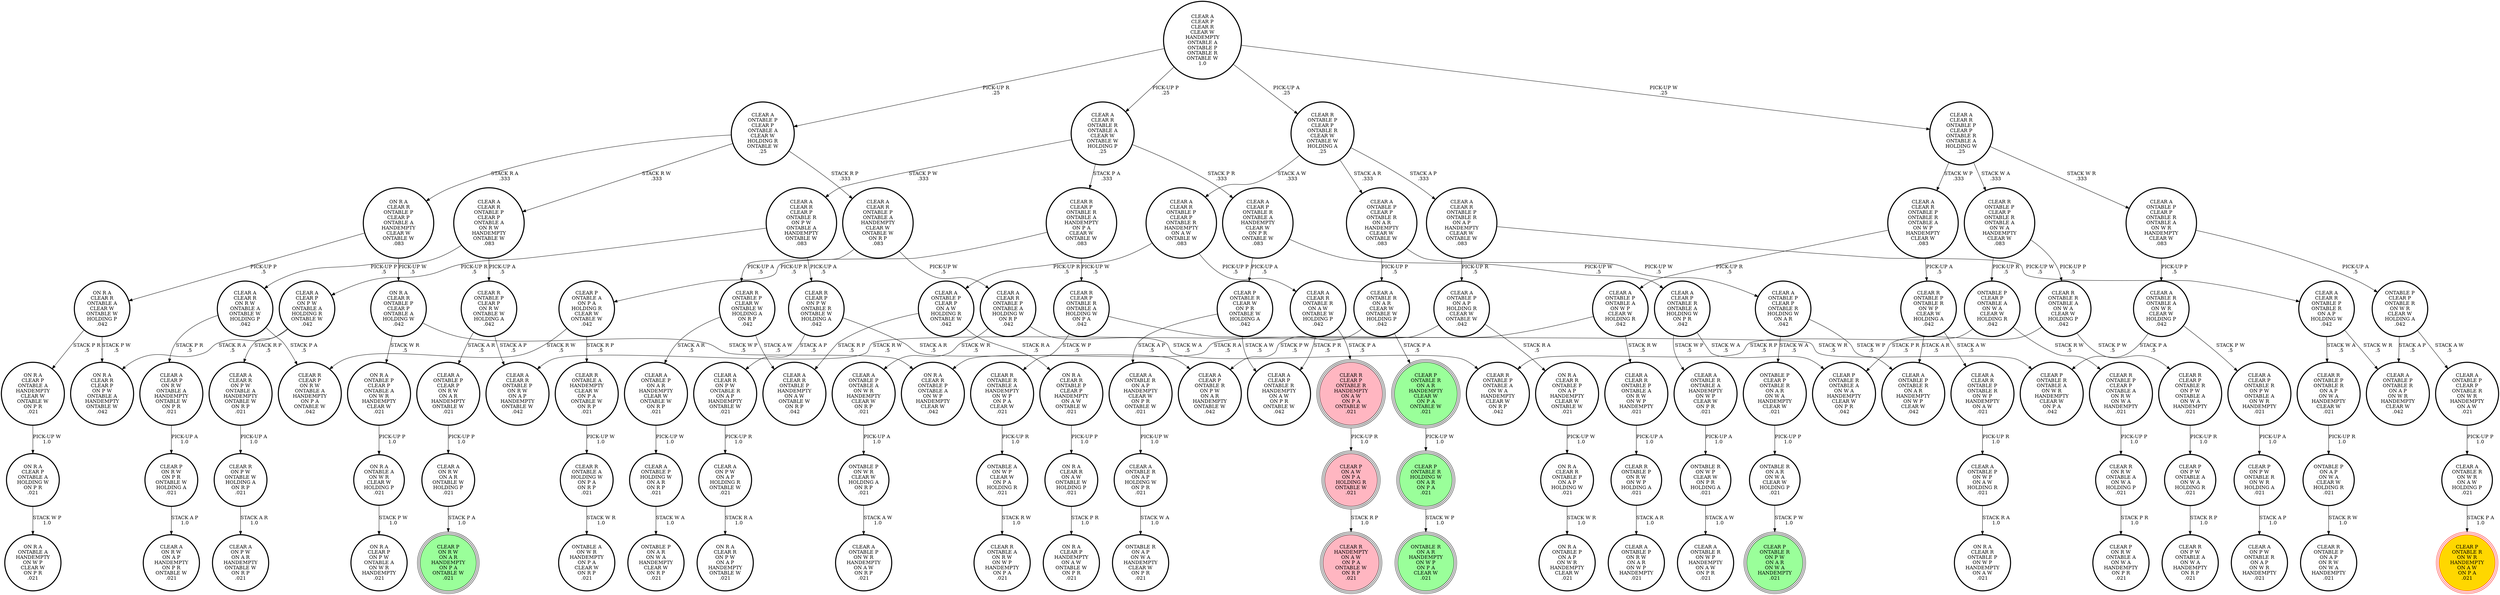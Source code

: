 digraph {
"ON R A\nCLEAR R\nONTABLE A\nCLEAR W\nONTABLE W\nHOLDING P\n.042\n" -> "ON R A\nCLEAR R\nCLEAR P\nON P W\nONTABLE A\nHANDEMPTY\nONTABLE W\n.042\n"[label="STACK P W\n.5\n"];
"ON R A\nCLEAR R\nONTABLE A\nCLEAR W\nONTABLE W\nHOLDING P\n.042\n" -> "ON R A\nCLEAR P\nONTABLE A\nHANDEMPTY\nCLEAR W\nONTABLE W\nON P R\n.021\n"[label="STACK P R\n.5\n"];
"ONTABLE A\nON W P\nCLEAR W\nON P A\nHOLDING R\n.021\n" -> "CLEAR R\nONTABLE A\nON R W\nON W P\nHANDEMPTY\nON P A\n.021\n"[label="STACK R W\n1.0\n"];
"CLEAR A\nCLEAR P\nONTABLE R\nONTABLE A\nHANDEMPTY\nCLEAR W\nON P R\nONTABLE W\n.083\n" -> "CLEAR A\nCLEAR P\nONTABLE R\nONTABLE A\nHOLDING W\nON P R\n.042\n"[label="PICK-UP W\n.5\n"];
"CLEAR A\nCLEAR P\nONTABLE R\nONTABLE A\nHANDEMPTY\nCLEAR W\nON P R\nONTABLE W\n.083\n" -> "CLEAR P\nONTABLE R\nCLEAR W\nON P R\nONTABLE W\nHOLDING A\n.042\n"[label="PICK-UP A\n.5\n"];
"CLEAR A\nONTABLE P\nONTABLE A\nON W P\nCLEAR W\nHOLDING R\n.042\n" -> "ON R A\nCLEAR R\nONTABLE P\nONTABLE A\nON W P\nHANDEMPTY\nCLEAR W\n.042\n"[label="STACK R A\n.5\n"];
"CLEAR A\nONTABLE P\nONTABLE A\nON W P\nCLEAR W\nHOLDING R\n.042\n" -> "CLEAR A\nCLEAR R\nONTABLE P\nONTABLE A\nON R W\nON W P\nHANDEMPTY\n.021\n"[label="STACK R W\n.5\n"];
"ON R A\nCLEAR P\nONTABLE A\nHANDEMPTY\nCLEAR W\nONTABLE W\nON P R\n.021\n" -> "ON R A\nCLEAR P\nONTABLE A\nHOLDING W\nON P R\n.021\n"[label="PICK-UP W\n1.0\n"];
"CLEAR R\nONTABLE P\nCLEAR W\nONTABLE W\nHOLDING A\nON R P\n.042\n" -> "CLEAR A\nCLEAR R\nONTABLE P\nHANDEMPTY\nON A W\nONTABLE W\nON R P\n.042\n"[label="STACK A W\n.5\n"];
"CLEAR R\nONTABLE P\nCLEAR W\nONTABLE W\nHOLDING A\nON R P\n.042\n" -> "CLEAR A\nONTABLE P\nON A R\nHANDEMPTY\nCLEAR W\nONTABLE W\nON R P\n.021\n"[label="STACK A R\n.5\n"];
"CLEAR A\nCLEAR R\nONTABLE P\nONTABLE A\nHOLDING W\nON R P\n.042\n" -> "CLEAR R\nONTABLE P\nONTABLE A\nON W A\nHANDEMPTY\nCLEAR W\nON R P\n.042\n"[label="STACK W A\n.5\n"];
"CLEAR A\nCLEAR R\nONTABLE P\nONTABLE A\nHOLDING W\nON R P\n.042\n" -> "CLEAR A\nONTABLE P\nONTABLE A\nON W R\nHANDEMPTY\nCLEAR W\nON R P\n.021\n"[label="STACK W R\n.5\n"];
"CLEAR R\nONTABLE R\nONTABLE A\nHANDEMPTY\nON W P\nON P A\nCLEAR W\n.021\n" -> "ONTABLE A\nON W P\nCLEAR W\nON P A\nHOLDING R\n.021\n"[label="PICK-UP R\n1.0\n"];
"CLEAR R\nCLEAR P\nONTABLE R\nONTABLE A\nHANDEMPTY\nON P A\nCLEAR W\nONTABLE W\n.083\n" -> "CLEAR R\nCLEAR P\nONTABLE R\nONTABLE A\nHOLDING W\nON P A\n.042\n"[label="PICK-UP W\n.5\n"];
"CLEAR R\nCLEAR P\nONTABLE R\nONTABLE A\nHANDEMPTY\nON P A\nCLEAR W\nONTABLE W\n.083\n" -> "CLEAR P\nONTABLE A\nON P A\nHOLDING R\nCLEAR W\nONTABLE W\n.042\n"[label="PICK-UP R\n.5\n"];
"CLEAR P\nONTABLE R\nCLEAR W\nON P R\nONTABLE W\nHOLDING A\n.042\n" -> "CLEAR A\nONTABLE R\nON A P\nHANDEMPTY\nCLEAR W\nON P R\nONTABLE W\n.021\n"[label="STACK A P\n.5\n"];
"CLEAR P\nONTABLE R\nCLEAR W\nON P R\nONTABLE W\nHOLDING A\n.042\n" -> "CLEAR A\nCLEAR P\nONTABLE R\nHANDEMPTY\nON A W\nON P R\nONTABLE W\n.042\n"[label="STACK A W\n.5\n"];
"ON R A\nONTABLE P\nCLEAR P\nONTABLE A\nON W R\nHANDEMPTY\nCLEAR W\n.021\n" -> "ON R A\nONTABLE A\nON W R\nCLEAR W\nHOLDING P\n.021\n"[label="PICK-UP P\n1.0\n"];
"ONTABLE R\nON A R\nON W A\nCLEAR W\nHOLDING P\n.021\n" -> "CLEAR P\nONTABLE R\nON P W\nON A R\nON W A\nHANDEMPTY\n.021\n"[label="STACK P W\n1.0\n"];
"CLEAR R\nONTABLE R\nONTABLE A\nON W A\nCLEAR W\nHOLDING P\n.042\n" -> "CLEAR R\nCLEAR P\nONTABLE R\nON P W\nONTABLE A\nON W A\nHANDEMPTY\n.021\n"[label="STACK P W\n.5\n"];
"CLEAR R\nONTABLE R\nONTABLE A\nON W A\nCLEAR W\nHOLDING P\n.042\n" -> "CLEAR P\nONTABLE R\nONTABLE A\nON W A\nHANDEMPTY\nCLEAR W\nON P R\n.042\n"[label="STACK P R\n.5\n"];
"CLEAR A\nONTABLE P\nON A R\nHANDEMPTY\nCLEAR W\nONTABLE W\nON R P\n.021\n" -> "CLEAR A\nONTABLE P\nHOLDING W\nON A R\nON R P\n.021\n"[label="PICK-UP W\n1.0\n"];
"CLEAR R\nONTABLE P\nCLEAR P\nONTABLE A\nON R W\nON W A\nHANDEMPTY\n.021\n" -> "CLEAR R\nON R W\nONTABLE A\nON W A\nHOLDING P\n.021\n"[label="PICK-UP P\n1.0\n"];
"CLEAR A\nONTABLE P\nCLEAR P\nONTABLE A\nCLEAR W\nHOLDING R\nONTABLE W\n.25\n" -> "CLEAR A\nCLEAR R\nONTABLE P\nONTABLE A\nHANDEMPTY\nCLEAR W\nONTABLE W\nON R P\n.083\n"[label="STACK R P\n.333\n"];
"CLEAR A\nONTABLE P\nCLEAR P\nONTABLE A\nCLEAR W\nHOLDING R\nONTABLE W\n.25\n" -> "ON R A\nCLEAR R\nONTABLE P\nCLEAR P\nONTABLE A\nHANDEMPTY\nCLEAR W\nONTABLE W\n.083\n"[label="STACK R A\n.333\n"];
"CLEAR A\nONTABLE P\nCLEAR P\nONTABLE A\nCLEAR W\nHOLDING R\nONTABLE W\n.25\n" -> "CLEAR A\nCLEAR R\nONTABLE P\nCLEAR P\nONTABLE A\nON R W\nHANDEMPTY\nONTABLE W\n.083\n"[label="STACK R W\n.333\n"];
"CLEAR P\nON A W\nON P A\nHOLDING R\nONTABLE W\n.021\n" -> "CLEAR R\nHANDEMPTY\nON A W\nON P A\nONTABLE W\nON R P\n.021\n"[label="STACK R P\n1.0\n"];
"CLEAR A\nCLEAR P\nONTABLE R\nON P W\nONTABLE A\nON W R\nHANDEMPTY\n.021\n" -> "CLEAR P\nON P W\nONTABLE R\nON W R\nHOLDING A\n.021\n"[label="PICK-UP A\n1.0\n"];
"CLEAR A\nONTABLE R\nONTABLE A\nHANDEMPTY\nON W P\nCLEAR W\nON P R\n.021\n" -> "ONTABLE R\nON W P\nCLEAR W\nON P R\nHOLDING A\n.021\n"[label="PICK-UP A\n1.0\n"];
"CLEAR R\nCLEAR P\nONTABLE R\nON P W\nONTABLE A\nON W A\nHANDEMPTY\n.021\n" -> "CLEAR P\nON P W\nONTABLE A\nON W A\nHOLDING R\n.021\n"[label="PICK-UP R\n1.0\n"];
"CLEAR A\nCLEAR R\nON R W\nONTABLE A\nONTABLE W\nHOLDING P\n.042\n" -> "CLEAR A\nCLEAR P\nON R W\nONTABLE A\nHANDEMPTY\nONTABLE W\nON P R\n.021\n"[label="STACK P R\n.5\n"];
"CLEAR A\nCLEAR R\nON R W\nONTABLE A\nONTABLE W\nHOLDING P\n.042\n" -> "CLEAR R\nCLEAR P\nON R W\nONTABLE A\nHANDEMPTY\nON P A\nONTABLE W\n.042\n"[label="STACK P A\n.5\n"];
"CLEAR A\nON P W\nON A P\nHOLDING R\nONTABLE W\n.021\n" -> "ON R A\nCLEAR R\nON P W\nON A P\nHANDEMPTY\nONTABLE W\n.021\n"[label="STACK R A\n1.0\n"];
"CLEAR R\nONTABLE A\nHOLDING W\nON P A\nON R P\n.021\n" -> "ONTABLE A\nON W R\nHANDEMPTY\nON P A\nCLEAR W\nON R P\n.021\n"[label="STACK W R\n1.0\n"];
"ONTABLE R\nON W P\nCLEAR W\nON P R\nHOLDING A\n.021\n" -> "CLEAR A\nONTABLE R\nON W P\nHANDEMPTY\nON A W\nON P R\n.021\n"[label="STACK A W\n1.0\n"];
"CLEAR A\nCLEAR P\nON R W\nONTABLE A\nHANDEMPTY\nONTABLE W\nON P R\n.021\n" -> "CLEAR P\nON R W\nON P R\nONTABLE W\nHOLDING A\n.021\n"[label="PICK-UP A\n1.0\n"];
"ONTABLE P\nCLEAR P\nONTABLE R\nON A R\nON W A\nHANDEMPTY\nCLEAR W\n.021\n" -> "ONTABLE R\nON A R\nON W A\nCLEAR W\nHOLDING P\n.021\n"[label="PICK-UP P\n1.0\n"];
"ON R A\nONTABLE A\nON W R\nCLEAR W\nHOLDING P\n.021\n" -> "ON R A\nCLEAR P\nON P W\nONTABLE A\nON W R\nHANDEMPTY\n.021\n"[label="STACK P W\n1.0\n"];
"CLEAR A\nCLEAR R\nONTABLE R\nON A W\nONTABLE W\nHOLDING P\n.042\n" -> "CLEAR R\nCLEAR P\nONTABLE R\nHANDEMPTY\nON A W\nON P A\nONTABLE W\n.021\n"[label="STACK P A\n.5\n"];
"CLEAR A\nCLEAR R\nONTABLE R\nON A W\nONTABLE W\nHOLDING P\n.042\n" -> "CLEAR A\nCLEAR P\nONTABLE R\nHANDEMPTY\nON A W\nON P R\nONTABLE W\n.042\n"[label="STACK P R\n.5\n"];
"CLEAR P\nONTABLE R\nON A R\nHANDEMPTY\nCLEAR W\nON P A\nONTABLE W\n.021\n" -> "CLEAR P\nONTABLE R\nHOLDING W\nON A R\nON P A\n.021\n"[label="PICK-UP W\n1.0\n"];
"CLEAR A\nCLEAR R\nONTABLE P\nONTABLE A\nON R W\nON W P\nHANDEMPTY\n.021\n" -> "CLEAR R\nONTABLE P\nON R W\nON W P\nHOLDING A\n.021\n"[label="PICK-UP A\n1.0\n"];
"CLEAR A\nCLEAR R\nONTABLE P\nCLEAR P\nONTABLE R\nONTABLE A\nHOLDING W\n.25\n" -> "CLEAR A\nCLEAR R\nONTABLE P\nONTABLE R\nONTABLE A\nON W P\nHANDEMPTY\nCLEAR W\n.083\n"[label="STACK W P\n.333\n"];
"CLEAR A\nCLEAR R\nONTABLE P\nCLEAR P\nONTABLE R\nONTABLE A\nHOLDING W\n.25\n" -> "CLEAR R\nONTABLE P\nCLEAR P\nONTABLE R\nONTABLE A\nON W A\nHANDEMPTY\nCLEAR W\n.083\n"[label="STACK W A\n.333\n"];
"CLEAR A\nCLEAR R\nONTABLE P\nCLEAR P\nONTABLE R\nONTABLE A\nHOLDING W\n.25\n" -> "CLEAR A\nONTABLE P\nCLEAR P\nONTABLE R\nONTABLE A\nON W R\nHANDEMPTY\nCLEAR W\n.083\n"[label="STACK W R\n.333\n"];
"CLEAR A\nONTABLE P\nON A P\nHOLDING R\nCLEAR W\nONTABLE W\n.042\n" -> "CLEAR A\nCLEAR R\nONTABLE P\nON R W\nON A P\nHANDEMPTY\nONTABLE W\n.042\n"[label="STACK R W\n.5\n"];
"CLEAR A\nONTABLE P\nON A P\nHOLDING R\nCLEAR W\nONTABLE W\n.042\n" -> "ON R A\nCLEAR R\nONTABLE P\nON A P\nHANDEMPTY\nCLEAR W\nONTABLE W\n.021\n"[label="STACK R A\n.5\n"];
"CLEAR R\nONTABLE P\nONTABLE R\nON W P\nCLEAR W\nHOLDING A\n.042\n" -> "CLEAR A\nONTABLE P\nONTABLE R\nON A R\nHANDEMPTY\nON W P\nCLEAR W\n.042\n"[label="STACK A R\n.5\n"];
"CLEAR R\nONTABLE P\nONTABLE R\nON W P\nCLEAR W\nHOLDING A\n.042\n" -> "CLEAR A\nCLEAR R\nONTABLE P\nONTABLE R\nON W P\nHANDEMPTY\nON A W\n.021\n"[label="STACK A W\n.5\n"];
"CLEAR A\nCLEAR R\nONTABLE P\nCLEAR P\nONTABLE R\nHANDEMPTY\nON A W\nONTABLE W\n.083\n" -> "CLEAR A\nONTABLE P\nCLEAR P\nON A W\nHOLDING R\nONTABLE W\n.042\n"[label="PICK-UP R\n.5\n"];
"CLEAR A\nCLEAR R\nONTABLE P\nCLEAR P\nONTABLE R\nHANDEMPTY\nON A W\nONTABLE W\n.083\n" -> "CLEAR A\nCLEAR R\nONTABLE R\nON A W\nONTABLE W\nHOLDING P\n.042\n"[label="PICK-UP P\n.5\n"];
"CLEAR A\nONTABLE R\nONTABLE A\nON W R\nCLEAR W\nHOLDING P\n.042\n" -> "CLEAR A\nCLEAR P\nONTABLE R\nON P W\nONTABLE A\nON W R\nHANDEMPTY\n.021\n"[label="STACK P W\n.5\n"];
"CLEAR A\nONTABLE R\nONTABLE A\nON W R\nCLEAR W\nHOLDING P\n.042\n" -> "CLEAR P\nONTABLE R\nONTABLE A\nON W R\nHANDEMPTY\nCLEAR W\nON P A\n.042\n"[label="STACK P A\n.5\n"];
"CLEAR A\nON R W\nON A R\nONTABLE W\nHOLDING P\n.021\n" -> "CLEAR P\nON R W\nON A R\nHANDEMPTY\nON P A\nONTABLE W\n.021\n"[label="STACK P A\n1.0\n"];
"CLEAR R\nCLEAR P\nON P W\nONTABLE R\nONTABLE W\nHOLDING A\n.042\n" -> "CLEAR A\nCLEAR P\nONTABLE R\nON P W\nON A R\nHANDEMPTY\nONTABLE W\n.042\n"[label="STACK A R\n.5\n"];
"CLEAR R\nCLEAR P\nON P W\nONTABLE R\nONTABLE W\nHOLDING A\n.042\n" -> "CLEAR A\nCLEAR R\nON P W\nONTABLE R\nON A P\nHANDEMPTY\nONTABLE W\n.021\n"[label="STACK A P\n.5\n"];
"CLEAR A\nONTABLE R\nON A P\nHANDEMPTY\nCLEAR W\nON P R\nONTABLE W\n.021\n" -> "CLEAR A\nONTABLE R\nON A P\nHOLDING W\nON P R\n.021\n"[label="PICK-UP W\n1.0\n"];
"CLEAR A\nONTABLE P\nCLEAR P\nONTABLE R\nON A R\nHANDEMPTY\nCLEAR W\nONTABLE W\n.083\n" -> "CLEAR A\nONTABLE R\nON A R\nCLEAR W\nONTABLE W\nHOLDING P\n.042\n"[label="PICK-UP P\n.5\n"];
"CLEAR A\nONTABLE P\nCLEAR P\nONTABLE R\nON A R\nHANDEMPTY\nCLEAR W\nONTABLE W\n.083\n" -> "CLEAR A\nONTABLE P\nCLEAR P\nONTABLE R\nHOLDING W\nON A R\n.042\n"[label="PICK-UP W\n.5\n"];
"ON R A\nCLEAR R\nONTABLE P\nON A P\nHANDEMPTY\nCLEAR W\nONTABLE W\n.021\n" -> "ON R A\nCLEAR R\nONTABLE P\nON A P\nHOLDING W\n.021\n"[label="PICK-UP W\n1.0\n"];
"CLEAR P\nON R W\nON P R\nONTABLE W\nHOLDING A\n.021\n" -> "CLEAR A\nON R W\nON A P\nHANDEMPTY\nON P R\nONTABLE W\n.021\n"[label="STACK A P\n1.0\n"];
"CLEAR A\nONTABLE P\nCLEAR P\nON R W\nON A R\nHANDEMPTY\nONTABLE W\n.021\n" -> "CLEAR A\nON R W\nON A R\nONTABLE W\nHOLDING P\n.021\n"[label="PICK-UP P\n1.0\n"];
"ON R A\nCLEAR P\nONTABLE A\nHOLDING W\nON P R\n.021\n" -> "ON R A\nONTABLE A\nHANDEMPTY\nON W P\nCLEAR W\nON P R\n.021\n"[label="STACK W P\n1.0\n"];
"CLEAR A\nONTABLE R\nON W R\nON A W\nHOLDING P\n.021\n" -> "CLEAR P\nONTABLE R\nON W R\nHANDEMPTY\nON A W\nON P A\n.021\n"[label="STACK P A\n1.0\n"];
"CLEAR P\nON P W\nONTABLE R\nON W R\nHOLDING A\n.021\n" -> "CLEAR A\nON P W\nONTABLE R\nON A P\nON W R\nHANDEMPTY\n.021\n"[label="STACK A P\n1.0\n"];
"CLEAR A\nONTABLE P\nHOLDING W\nON A R\nON R P\n.021\n" -> "ONTABLE P\nON A R\nON W A\nHANDEMPTY\nCLEAR W\nON R P\n.021\n"[label="STACK W A\n1.0\n"];
"CLEAR R\nONTABLE P\nCLEAR P\nONTABLE R\nCLEAR W\nONTABLE W\nHOLDING A\n.25\n" -> "CLEAR A\nCLEAR R\nONTABLE P\nCLEAR P\nONTABLE R\nHANDEMPTY\nON A W\nONTABLE W\n.083\n"[label="STACK A W\n.333\n"];
"CLEAR R\nONTABLE P\nCLEAR P\nONTABLE R\nCLEAR W\nONTABLE W\nHOLDING A\n.25\n" -> "CLEAR A\nCLEAR R\nONTABLE P\nONTABLE R\nON A P\nHANDEMPTY\nCLEAR W\nONTABLE W\n.083\n"[label="STACK A P\n.333\n"];
"CLEAR R\nONTABLE P\nCLEAR P\nONTABLE R\nCLEAR W\nONTABLE W\nHOLDING A\n.25\n" -> "CLEAR A\nONTABLE P\nCLEAR P\nONTABLE R\nON A R\nHANDEMPTY\nCLEAR W\nONTABLE W\n.083\n"[label="STACK A R\n.333\n"];
"CLEAR R\nCLEAR P\nONTABLE R\nONTABLE A\nHOLDING W\nON P A\n.042\n" -> "CLEAR P\nONTABLE R\nONTABLE A\nON W R\nHANDEMPTY\nCLEAR W\nON P A\n.042\n"[label="STACK W R\n.5\n"];
"CLEAR R\nCLEAR P\nONTABLE R\nONTABLE A\nHOLDING W\nON P A\n.042\n" -> "CLEAR R\nONTABLE R\nONTABLE A\nHANDEMPTY\nON W P\nON P A\nCLEAR W\n.021\n"[label="STACK W P\n.5\n"];
"CLEAR P\nONTABLE A\nON P A\nHOLDING R\nCLEAR W\nONTABLE W\n.042\n" -> "CLEAR R\nONTABLE A\nHANDEMPTY\nCLEAR W\nON P A\nONTABLE W\nON R P\n.021\n"[label="STACK R P\n.5\n"];
"CLEAR P\nONTABLE A\nON P A\nHOLDING R\nCLEAR W\nONTABLE W\n.042\n" -> "CLEAR R\nCLEAR P\nON R W\nONTABLE A\nHANDEMPTY\nON P A\nONTABLE W\n.042\n"[label="STACK R W\n.5\n"];
"CLEAR A\nCLEAR R\nONTABLE P\nONTABLE R\nON W P\nHANDEMPTY\nON A W\n.021\n" -> "CLEAR A\nONTABLE P\nON W P\nON A W\nHOLDING R\n.021\n"[label="PICK-UP R\n1.0\n"];
"CLEAR A\nONTABLE R\nON A R\nCLEAR W\nONTABLE W\nHOLDING P\n.042\n" -> "CLEAR A\nCLEAR P\nONTABLE R\nON P W\nON A R\nHANDEMPTY\nONTABLE W\n.042\n"[label="STACK P W\n.5\n"];
"CLEAR A\nONTABLE R\nON A R\nCLEAR W\nONTABLE W\nHOLDING P\n.042\n" -> "CLEAR P\nONTABLE R\nON A R\nHANDEMPTY\nCLEAR W\nON P A\nONTABLE W\n.021\n"[label="STACK P A\n.5\n"];
"ON R A\nCLEAR R\nONTABLE P\nON A P\nHOLDING W\n.021\n" -> "ON R A\nONTABLE P\nON A P\nON W R\nHANDEMPTY\nCLEAR W\n.021\n"[label="STACK W R\n1.0\n"];
"CLEAR A\nONTABLE P\nCLEAR P\nONTABLE R\nHOLDING W\nON A R\n.042\n" -> "CLEAR A\nONTABLE P\nONTABLE R\nON A R\nHANDEMPTY\nON W P\nCLEAR W\n.042\n"[label="STACK W P\n.5\n"];
"CLEAR A\nONTABLE P\nCLEAR P\nONTABLE R\nHOLDING W\nON A R\n.042\n" -> "ONTABLE P\nCLEAR P\nONTABLE R\nON A R\nON W A\nHANDEMPTY\nCLEAR W\n.021\n"[label="STACK W A\n.5\n"];
"CLEAR A\nCLEAR P\nONTABLE R\nONTABLE A\nHOLDING W\nON P R\n.042\n" -> "CLEAR P\nONTABLE R\nONTABLE A\nON W A\nHANDEMPTY\nCLEAR W\nON P R\n.042\n"[label="STACK W A\n.5\n"];
"CLEAR A\nCLEAR P\nONTABLE R\nONTABLE A\nHOLDING W\nON P R\n.042\n" -> "CLEAR A\nONTABLE R\nONTABLE A\nHANDEMPTY\nON W P\nCLEAR W\nON P R\n.021\n"[label="STACK W P\n.5\n"];
"CLEAR R\nONTABLE P\nON R W\nON W P\nHOLDING A\n.021\n" -> "CLEAR A\nONTABLE P\nON R W\nON A R\nON W P\nHANDEMPTY\n.021\n"[label="STACK A R\n1.0\n"];
"CLEAR P\nONTABLE R\nHOLDING W\nON A R\nON P A\n.021\n" -> "ONTABLE R\nON A R\nHANDEMPTY\nON W P\nON P A\nCLEAR W\n.021\n"[label="STACK W P\n1.0\n"];
"CLEAR R\nONTABLE A\nHANDEMPTY\nCLEAR W\nON P A\nONTABLE W\nON R P\n.021\n" -> "CLEAR R\nONTABLE A\nHOLDING W\nON P A\nON R P\n.021\n"[label="PICK-UP W\n1.0\n"];
"CLEAR A\nONTABLE R\nON A P\nHOLDING W\nON P R\n.021\n" -> "ONTABLE R\nON A P\nON W A\nHANDEMPTY\nCLEAR W\nON P R\n.021\n"[label="STACK W A\n1.0\n"];
"CLEAR R\nONTABLE P\nCLEAR P\nON R W\nONTABLE W\nHOLDING A\n.042\n" -> "CLEAR A\nCLEAR R\nONTABLE P\nON R W\nON A P\nHANDEMPTY\nONTABLE W\n.042\n"[label="STACK A P\n.5\n"];
"CLEAR R\nONTABLE P\nCLEAR P\nON R W\nONTABLE W\nHOLDING A\n.042\n" -> "CLEAR A\nONTABLE P\nCLEAR P\nON R W\nON A R\nHANDEMPTY\nONTABLE W\n.021\n"[label="STACK A R\n.5\n"];
"CLEAR P\nON P W\nONTABLE A\nON W A\nHOLDING R\n.021\n" -> "CLEAR R\nON P W\nONTABLE A\nON W A\nHANDEMPTY\nON R P\n.021\n"[label="STACK R P\n1.0\n"];
"CLEAR A\nCLEAR R\nONTABLE P\nONTABLE A\nHANDEMPTY\nCLEAR W\nONTABLE W\nON R P\n.083\n" -> "CLEAR R\nONTABLE P\nCLEAR W\nONTABLE W\nHOLDING A\nON R P\n.042\n"[label="PICK-UP A\n.5\n"];
"CLEAR A\nCLEAR R\nONTABLE P\nONTABLE A\nHANDEMPTY\nCLEAR W\nONTABLE W\nON R P\n.083\n" -> "CLEAR A\nCLEAR R\nONTABLE P\nONTABLE A\nHOLDING W\nON R P\n.042\n"[label="PICK-UP W\n.5\n"];
"CLEAR A\nCLEAR R\nON P W\nONTABLE A\nHANDEMPTY\nONTABLE W\nON R P\n.021\n" -> "CLEAR R\nON P W\nONTABLE W\nHOLDING A\nON R P\n.021\n"[label="PICK-UP A\n1.0\n"];
"CLEAR A\nCLEAR R\nONTABLE P\nONTABLE R\nONTABLE A\nON W P\nHANDEMPTY\nCLEAR W\n.083\n" -> "CLEAR R\nONTABLE P\nONTABLE R\nON W P\nCLEAR W\nHOLDING A\n.042\n"[label="PICK-UP A\n.5\n"];
"CLEAR A\nCLEAR R\nONTABLE P\nONTABLE R\nONTABLE A\nON W P\nHANDEMPTY\nCLEAR W\n.083\n" -> "CLEAR A\nONTABLE P\nONTABLE A\nON W P\nCLEAR W\nHOLDING R\n.042\n"[label="PICK-UP R\n.5\n"];
"CLEAR A\nONTABLE P\nCLEAR P\nONTABLE R\nONTABLE A\nON W R\nHANDEMPTY\nCLEAR W\n.083\n" -> "ONTABLE P\nCLEAR P\nONTABLE R\nON W R\nCLEAR W\nHOLDING A\n.042\n"[label="PICK-UP A\n.5\n"];
"CLEAR A\nONTABLE P\nCLEAR P\nONTABLE R\nONTABLE A\nON W R\nHANDEMPTY\nCLEAR W\n.083\n" -> "CLEAR A\nONTABLE R\nONTABLE A\nON W R\nCLEAR W\nHOLDING P\n.042\n"[label="PICK-UP P\n.5\n"];
"CLEAR R\nCLEAR P\nONTABLE R\nHANDEMPTY\nON A W\nON P A\nONTABLE W\n.021\n" -> "CLEAR P\nON A W\nON P A\nHOLDING R\nONTABLE W\n.021\n"[label="PICK-UP R\n1.0\n"];
"ON R A\nCLEAR R\nONTABLE P\nCLEAR P\nONTABLE A\nHOLDING W\n.042\n" -> "ON R A\nCLEAR R\nONTABLE P\nONTABLE A\nON W P\nHANDEMPTY\nCLEAR W\n.042\n"[label="STACK W P\n.5\n"];
"ON R A\nCLEAR R\nONTABLE P\nCLEAR P\nONTABLE A\nHOLDING W\n.042\n" -> "ON R A\nONTABLE P\nCLEAR P\nONTABLE A\nON W R\nHANDEMPTY\nCLEAR W\n.021\n"[label="STACK W R\n.5\n"];
"CLEAR A\nCLEAR R\nON P W\nONTABLE R\nON A P\nHANDEMPTY\nONTABLE W\n.021\n" -> "CLEAR A\nON P W\nON A P\nHOLDING R\nONTABLE W\n.021\n"[label="PICK-UP R\n1.0\n"];
"CLEAR R\nON P W\nONTABLE W\nHOLDING A\nON R P\n.021\n" -> "CLEAR A\nON P W\nON A R\nHANDEMPTY\nONTABLE W\nON R P\n.021\n"[label="STACK A R\n1.0\n"];
"CLEAR A\nONTABLE P\nONTABLE A\nON W R\nHANDEMPTY\nCLEAR W\nON R P\n.021\n" -> "ONTABLE P\nON W R\nCLEAR W\nHOLDING A\nON R P\n.021\n"[label="PICK-UP A\n1.0\n"];
"CLEAR A\nCLEAR R\nCLEAR P\nONTABLE R\nON P W\nONTABLE A\nHANDEMPTY\nONTABLE W\n.083\n" -> "CLEAR R\nCLEAR P\nON P W\nONTABLE R\nONTABLE W\nHOLDING A\n.042\n"[label="PICK-UP A\n.5\n"];
"CLEAR A\nCLEAR R\nCLEAR P\nONTABLE R\nON P W\nONTABLE A\nHANDEMPTY\nONTABLE W\n.083\n" -> "CLEAR A\nCLEAR P\nON P W\nONTABLE A\nHOLDING R\nONTABLE W\n.042\n"[label="PICK-UP R\n.5\n"];
"CLEAR A\nCLEAR R\nONTABLE P\nCLEAR P\nONTABLE A\nON R W\nHANDEMPTY\nONTABLE W\n.083\n" -> "CLEAR A\nCLEAR R\nON R W\nONTABLE A\nONTABLE W\nHOLDING P\n.042\n"[label="PICK-UP P\n.5\n"];
"CLEAR A\nCLEAR R\nONTABLE P\nCLEAR P\nONTABLE A\nON R W\nHANDEMPTY\nONTABLE W\n.083\n" -> "CLEAR R\nONTABLE P\nCLEAR P\nON R W\nONTABLE W\nHOLDING A\n.042\n"[label="PICK-UP A\n.5\n"];
"CLEAR A\nCLEAR P\nON P W\nONTABLE A\nHOLDING R\nONTABLE W\n.042\n" -> "CLEAR A\nCLEAR R\nON P W\nONTABLE A\nHANDEMPTY\nONTABLE W\nON R P\n.021\n"[label="STACK R P\n.5\n"];
"CLEAR A\nCLEAR P\nON P W\nONTABLE A\nHOLDING R\nONTABLE W\n.042\n" -> "ON R A\nCLEAR R\nCLEAR P\nON P W\nONTABLE A\nHANDEMPTY\nONTABLE W\n.042\n"[label="STACK R A\n.5\n"];
"ON R A\nCLEAR R\nONTABLE P\nCLEAR P\nONTABLE A\nHANDEMPTY\nCLEAR W\nONTABLE W\n.083\n" -> "ON R A\nCLEAR R\nONTABLE A\nCLEAR W\nONTABLE W\nHOLDING P\n.042\n"[label="PICK-UP P\n.5\n"];
"ON R A\nCLEAR R\nONTABLE P\nCLEAR P\nONTABLE A\nHANDEMPTY\nCLEAR W\nONTABLE W\n.083\n" -> "ON R A\nCLEAR R\nONTABLE P\nCLEAR P\nONTABLE A\nHOLDING W\n.042\n"[label="PICK-UP W\n.5\n"];
"CLEAR A\nCLEAR R\nONTABLE P\nONTABLE R\nON A P\nHOLDING W\n.042\n" -> "CLEAR R\nONTABLE P\nONTABLE R\nON A P\nON W A\nHANDEMPTY\nCLEAR W\n.021\n"[label="STACK W A\n.5\n"];
"CLEAR A\nCLEAR R\nONTABLE P\nONTABLE R\nON A P\nHOLDING W\n.042\n" -> "CLEAR A\nONTABLE P\nONTABLE R\nON A P\nON W R\nHANDEMPTY\nCLEAR W\n.042\n"[label="STACK W R\n.5\n"];
"CLEAR A\nCLEAR R\nONTABLE R\nONTABLE A\nCLEAR W\nONTABLE W\nHOLDING P\n.25\n" -> "CLEAR A\nCLEAR P\nONTABLE R\nONTABLE A\nHANDEMPTY\nCLEAR W\nON P R\nONTABLE W\n.083\n"[label="STACK P R\n.333\n"];
"CLEAR A\nCLEAR R\nONTABLE R\nONTABLE A\nCLEAR W\nONTABLE W\nHOLDING P\n.25\n" -> "CLEAR R\nCLEAR P\nONTABLE R\nONTABLE A\nHANDEMPTY\nON P A\nCLEAR W\nONTABLE W\n.083\n"[label="STACK P A\n.333\n"];
"CLEAR A\nCLEAR R\nONTABLE R\nONTABLE A\nCLEAR W\nONTABLE W\nHOLDING P\n.25\n" -> "CLEAR A\nCLEAR R\nCLEAR P\nONTABLE R\nON P W\nONTABLE A\nHANDEMPTY\nONTABLE W\n.083\n"[label="STACK P W\n.333\n"];
"CLEAR A\nONTABLE P\nCLEAR P\nON A W\nHOLDING R\nONTABLE W\n.042\n" -> "ON R A\nCLEAR R\nONTABLE P\nCLEAR P\nHANDEMPTY\nON A W\nONTABLE W\n.021\n"[label="STACK R A\n.5\n"];
"CLEAR A\nONTABLE P\nCLEAR P\nON A W\nHOLDING R\nONTABLE W\n.042\n" -> "CLEAR A\nCLEAR R\nONTABLE P\nHANDEMPTY\nON A W\nONTABLE W\nON R P\n.042\n"[label="STACK R P\n.5\n"];
"ONTABLE P\nCLEAR P\nONTABLE R\nON W R\nCLEAR W\nHOLDING A\n.042\n" -> "CLEAR A\nONTABLE P\nONTABLE R\nON A P\nON W R\nHANDEMPTY\nCLEAR W\n.042\n"[label="STACK A P\n.5\n"];
"ONTABLE P\nCLEAR P\nONTABLE R\nON W R\nCLEAR W\nHOLDING A\n.042\n" -> "CLEAR A\nONTABLE P\nCLEAR P\nONTABLE R\nON W R\nHANDEMPTY\nON A W\n.021\n"[label="STACK A W\n.5\n"];
"CLEAR A\nONTABLE P\nON W P\nON A W\nHOLDING R\n.021\n" -> "ON R A\nCLEAR R\nONTABLE P\nON W P\nHANDEMPTY\nON A W\n.021\n"[label="STACK R A\n1.0\n"];
"CLEAR R\nONTABLE P\nCLEAR P\nONTABLE R\nONTABLE A\nON W A\nHANDEMPTY\nCLEAR W\n.083\n" -> "CLEAR R\nONTABLE R\nONTABLE A\nON W A\nCLEAR W\nHOLDING P\n.042\n"[label="PICK-UP P\n.5\n"];
"CLEAR R\nONTABLE P\nCLEAR P\nONTABLE R\nONTABLE A\nON W A\nHANDEMPTY\nCLEAR W\n.083\n" -> "ONTABLE P\nCLEAR P\nONTABLE A\nON W A\nCLEAR W\nHOLDING R\n.042\n"[label="PICK-UP R\n.5\n"];
"CLEAR R\nON R W\nONTABLE A\nON W A\nHOLDING P\n.021\n" -> "CLEAR P\nON R W\nONTABLE A\nON W A\nHANDEMPTY\nON P R\n.021\n"[label="STACK P R\n1.0\n"];
"ONTABLE P\nCLEAR P\nONTABLE A\nON W A\nCLEAR W\nHOLDING R\n.042\n" -> "CLEAR R\nONTABLE P\nONTABLE A\nON W A\nHANDEMPTY\nCLEAR W\nON R P\n.042\n"[label="STACK R P\n.5\n"];
"ONTABLE P\nCLEAR P\nONTABLE A\nON W A\nCLEAR W\nHOLDING R\n.042\n" -> "CLEAR R\nONTABLE P\nCLEAR P\nONTABLE A\nON R W\nON W A\nHANDEMPTY\n.021\n"[label="STACK R W\n.5\n"];
"ONTABLE P\nON A P\nON W A\nCLEAR W\nHOLDING R\n.021\n" -> "CLEAR R\nONTABLE P\nON A P\nON R W\nON W A\nHANDEMPTY\n.021\n"[label="STACK R W\n1.0\n"];
"CLEAR A\nCLEAR P\nCLEAR R\nCLEAR W\nHANDEMPTY\nONTABLE A\nONTABLE P\nONTABLE R\nONTABLE W\n1.0\n" -> "CLEAR A\nONTABLE P\nCLEAR P\nONTABLE A\nCLEAR W\nHOLDING R\nONTABLE W\n.25\n"[label="PICK-UP R\n.25\n"];
"CLEAR A\nCLEAR P\nCLEAR R\nCLEAR W\nHANDEMPTY\nONTABLE A\nONTABLE P\nONTABLE R\nONTABLE W\n1.0\n" -> "CLEAR A\nCLEAR R\nONTABLE R\nONTABLE A\nCLEAR W\nONTABLE W\nHOLDING P\n.25\n"[label="PICK-UP P\n.25\n"];
"CLEAR A\nCLEAR P\nCLEAR R\nCLEAR W\nHANDEMPTY\nONTABLE A\nONTABLE P\nONTABLE R\nONTABLE W\n1.0\n" -> "CLEAR A\nCLEAR R\nONTABLE P\nCLEAR P\nONTABLE R\nONTABLE A\nHOLDING W\n.25\n"[label="PICK-UP W\n.25\n"];
"CLEAR A\nCLEAR P\nCLEAR R\nCLEAR W\nHANDEMPTY\nONTABLE A\nONTABLE P\nONTABLE R\nONTABLE W\n1.0\n" -> "CLEAR R\nONTABLE P\nCLEAR P\nONTABLE R\nCLEAR W\nONTABLE W\nHOLDING A\n.25\n"[label="PICK-UP A\n.25\n"];
"CLEAR A\nCLEAR R\nONTABLE P\nONTABLE R\nON A P\nHANDEMPTY\nCLEAR W\nONTABLE W\n.083\n" -> "CLEAR A\nONTABLE P\nON A P\nHOLDING R\nCLEAR W\nONTABLE W\n.042\n"[label="PICK-UP R\n.5\n"];
"CLEAR A\nCLEAR R\nONTABLE P\nONTABLE R\nON A P\nHANDEMPTY\nCLEAR W\nONTABLE W\n.083\n" -> "CLEAR A\nCLEAR R\nONTABLE P\nONTABLE R\nON A P\nHOLDING W\n.042\n"[label="PICK-UP W\n.5\n"];
"CLEAR A\nONTABLE P\nCLEAR P\nONTABLE R\nON W R\nHANDEMPTY\nON A W\n.021\n" -> "CLEAR A\nONTABLE R\nON W R\nON A W\nHOLDING P\n.021\n"[label="PICK-UP P\n1.0\n"];
"ON R A\nCLEAR R\nON A W\nONTABLE W\nHOLDING P\n.021\n" -> "ON R A\nCLEAR P\nHANDEMPTY\nON A W\nONTABLE W\nON P R\n.021\n"[label="STACK P R\n1.0\n"];
"CLEAR R\nONTABLE P\nONTABLE R\nON A P\nON W A\nHANDEMPTY\nCLEAR W\n.021\n" -> "ONTABLE P\nON A P\nON W A\nCLEAR W\nHOLDING R\n.021\n"[label="PICK-UP R\n1.0\n"];
"ONTABLE P\nON W R\nCLEAR W\nHOLDING A\nON R P\n.021\n" -> "CLEAR A\nONTABLE P\nON W R\nHANDEMPTY\nON A W\nON R P\n.021\n"[label="STACK A W\n1.0\n"];
"ON R A\nCLEAR R\nONTABLE P\nCLEAR P\nHANDEMPTY\nON A W\nONTABLE W\n.021\n" -> "ON R A\nCLEAR R\nON A W\nONTABLE W\nHOLDING P\n.021\n"[label="PICK-UP P\n1.0\n"];
"CLEAR A\nCLEAR R\nONTABLE P\nON R W\nON A P\nHANDEMPTY\nONTABLE W\n.042\n" [shape=circle, penwidth=3];
"ON R A\nONTABLE P\nON A P\nON W R\nHANDEMPTY\nCLEAR W\n.021\n" [shape=circle, penwidth=3];
"ON R A\nONTABLE A\nHANDEMPTY\nON W P\nCLEAR W\nON P R\n.021\n" [shape=circle, penwidth=3];
"ON R A\nCLEAR P\nON P W\nONTABLE A\nON W R\nHANDEMPTY\n.021\n" [shape=circle, penwidth=3];
"CLEAR P\nON R W\nON A R\nHANDEMPTY\nON P A\nONTABLE W\n.021\n" [shape=circle, style=filled, fillcolor=palegreen1, peripheries=3];
"CLEAR A\nCLEAR P\nONTABLE R\nON P W\nON A R\nHANDEMPTY\nONTABLE W\n.042\n" [shape=circle, penwidth=3];
"CLEAR A\nONTABLE P\nONTABLE R\nON A P\nON W R\nHANDEMPTY\nCLEAR W\n.042\n" [shape=circle, penwidth=3];
"CLEAR P\nON R W\nONTABLE A\nON W A\nHANDEMPTY\nON P R\n.021\n" [shape=circle, penwidth=3];
"CLEAR A\nONTABLE R\nON W P\nHANDEMPTY\nON A W\nON P R\n.021\n" [shape=circle, penwidth=3];
"CLEAR P\nONTABLE R\nONTABLE A\nON W R\nHANDEMPTY\nCLEAR W\nON P A\n.042\n" [shape=circle, penwidth=3];
"ON R A\nCLEAR R\nONTABLE P\nON W P\nHANDEMPTY\nON A W\n.021\n" [shape=circle, penwidth=3];
"CLEAR R\nONTABLE P\nON A P\nON R W\nON W A\nHANDEMPTY\n.021\n" [shape=circle, penwidth=3];
"ON R A\nCLEAR R\nCLEAR P\nON P W\nONTABLE A\nHANDEMPTY\nONTABLE W\n.042\n" [shape=circle, penwidth=3];
"ON R A\nCLEAR P\nHANDEMPTY\nON A W\nONTABLE W\nON P R\n.021\n" [shape=circle, penwidth=3];
"CLEAR A\nONTABLE P\nON R W\nON A R\nON W P\nHANDEMPTY\n.021\n" [shape=circle, penwidth=3];
"CLEAR R\nCLEAR P\nON R W\nONTABLE A\nHANDEMPTY\nON P A\nONTABLE W\n.042\n" [shape=circle, penwidth=3];
"ONTABLE R\nON A P\nON W A\nHANDEMPTY\nCLEAR W\nON P R\n.021\n" [shape=circle, penwidth=3];
"CLEAR A\nON P W\nON A R\nHANDEMPTY\nONTABLE W\nON R P\n.021\n" [shape=circle, penwidth=3];
"CLEAR R\nHANDEMPTY\nON A W\nON P A\nONTABLE W\nON R P\n.021\n" [shape=circle, style=filled, fillcolor=lightpink, peripheries=3];
"CLEAR R\nON P W\nONTABLE A\nON W A\nHANDEMPTY\nON R P\n.021\n" [shape=circle, penwidth=3];
"CLEAR R\nONTABLE A\nON R W\nON W P\nHANDEMPTY\nON P A\n.021\n" [shape=circle, penwidth=3];
"CLEAR A\nONTABLE P\nON W R\nHANDEMPTY\nON A W\nON R P\n.021\n" [shape=circle, penwidth=3];
"ON R A\nCLEAR R\nON P W\nON A P\nHANDEMPTY\nONTABLE W\n.021\n" [shape=circle, penwidth=3];
"CLEAR A\nCLEAR P\nONTABLE R\nHANDEMPTY\nON A W\nON P R\nONTABLE W\n.042\n" [shape=circle, penwidth=3];
"CLEAR R\nONTABLE P\nONTABLE A\nON W A\nHANDEMPTY\nCLEAR W\nON R P\n.042\n" [shape=circle, penwidth=3];
"CLEAR P\nONTABLE R\nON W R\nHANDEMPTY\nON A W\nON P A\n.021\n" [shape=circle, style=filled color=red, fillcolor=gold, peripheries=3];
"ONTABLE R\nON A R\nHANDEMPTY\nON W P\nON P A\nCLEAR W\n.021\n" [shape=circle, style=filled, fillcolor=palegreen1, peripheries=3];
"CLEAR A\nON R W\nON A P\nHANDEMPTY\nON P R\nONTABLE W\n.021\n" [shape=circle, penwidth=3];
"ONTABLE P\nON A R\nON W A\nHANDEMPTY\nCLEAR W\nON R P\n.021\n" [shape=circle, penwidth=3];
"CLEAR A\nCLEAR R\nONTABLE P\nHANDEMPTY\nON A W\nONTABLE W\nON R P\n.042\n" [shape=circle, penwidth=3];
"CLEAR P\nONTABLE R\nON P W\nON A R\nON W A\nHANDEMPTY\n.021\n" [shape=circle, style=filled, fillcolor=palegreen1, peripheries=3];
"ON R A\nCLEAR R\nONTABLE P\nONTABLE A\nON W P\nHANDEMPTY\nCLEAR W\n.042\n" [shape=circle, penwidth=3];
"ONTABLE A\nON W R\nHANDEMPTY\nON P A\nCLEAR W\nON R P\n.021\n" [shape=circle, penwidth=3];
"CLEAR A\nONTABLE P\nONTABLE R\nON A R\nHANDEMPTY\nON W P\nCLEAR W\n.042\n" [shape=circle, penwidth=3];
"CLEAR P\nONTABLE R\nONTABLE A\nON W A\nHANDEMPTY\nCLEAR W\nON P R\n.042\n" [shape=circle, penwidth=3];
"CLEAR A\nON P W\nONTABLE R\nON A P\nON W R\nHANDEMPTY\n.021\n" [shape=circle, penwidth=3];
"CLEAR A\nCLEAR R\nONTABLE P\nON R W\nON A P\nHANDEMPTY\nONTABLE W\n.042\n" [shape=circle, penwidth=3];
"CLEAR A\nCLEAR R\nONTABLE R\nONTABLE A\nCLEAR W\nONTABLE W\nHOLDING P\n.25\n" [shape=circle, penwidth=3];
"CLEAR R\nONTABLE P\nON R W\nON W P\nHOLDING A\n.021\n" [shape=circle, penwidth=3];
"ON R A\nONTABLE P\nON A P\nON W R\nHANDEMPTY\nCLEAR W\n.021\n" [shape=circle, penwidth=3];
"ON R A\nONTABLE A\nHANDEMPTY\nON W P\nCLEAR W\nON P R\n.021\n" [shape=circle, penwidth=3];
"CLEAR A\nCLEAR P\nCLEAR R\nCLEAR W\nHANDEMPTY\nONTABLE A\nONTABLE P\nONTABLE R\nONTABLE W\n1.0\n" [shape=circle, penwidth=3];
"ON R A\nCLEAR P\nON P W\nONTABLE A\nON W R\nHANDEMPTY\n.021\n" [shape=circle, penwidth=3];
"ONTABLE A\nON W P\nCLEAR W\nON P A\nHOLDING R\n.021\n" [shape=circle, penwidth=3];
"ON R A\nCLEAR R\nONTABLE P\nCLEAR P\nONTABLE A\nHOLDING W\n.042\n" [shape=circle, penwidth=3];
"CLEAR P\nON P W\nONTABLE A\nON W A\nHOLDING R\n.021\n" [shape=circle, penwidth=3];
"CLEAR P\nON R W\nON A R\nHANDEMPTY\nON P A\nONTABLE W\n.021\n" [shape=circle, style=filled, fillcolor=palegreen1, peripheries=3];
"CLEAR A\nON R W\nON A R\nONTABLE W\nHOLDING P\n.021\n" [shape=circle, penwidth=3];
"CLEAR R\nONTABLE P\nCLEAR W\nONTABLE W\nHOLDING A\nON R P\n.042\n" [shape=circle, penwidth=3];
"CLEAR R\nONTABLE A\nHANDEMPTY\nCLEAR W\nON P A\nONTABLE W\nON R P\n.021\n" [shape=circle, penwidth=3];
"CLEAR A\nCLEAR P\nONTABLE R\nON P W\nON A R\nHANDEMPTY\nONTABLE W\n.042\n" [shape=circle, penwidth=3];
"CLEAR R\nCLEAR P\nONTABLE R\nON P W\nONTABLE A\nON W A\nHANDEMPTY\n.021\n" [shape=circle, penwidth=3];
"ON R A\nCLEAR R\nONTABLE P\nON A P\nHOLDING W\n.021\n" [shape=circle, penwidth=3];
"CLEAR A\nONTABLE P\nONTABLE R\nON A P\nON W R\nHANDEMPTY\nCLEAR W\n.042\n" [shape=circle, penwidth=3];
"CLEAR A\nCLEAR P\nONTABLE R\nONTABLE A\nHOLDING W\nON P R\n.042\n" [shape=circle, penwidth=3];
"CLEAR A\nONTABLE P\nON W P\nON A W\nHOLDING R\n.021\n" [shape=circle, penwidth=3];
"CLEAR A\nONTABLE P\nCLEAR P\nONTABLE R\nHOLDING W\nON A R\n.042\n" [shape=circle, penwidth=3];
"CLEAR A\nCLEAR P\nON R W\nONTABLE A\nHANDEMPTY\nONTABLE W\nON P R\n.021\n" [shape=circle, penwidth=3];
"CLEAR A\nCLEAR R\nONTABLE P\nONTABLE R\nON A P\nHANDEMPTY\nCLEAR W\nONTABLE W\n.083\n" [shape=circle, penwidth=3];
"CLEAR P\nONTABLE A\nON P A\nHOLDING R\nCLEAR W\nONTABLE W\n.042\n" [shape=circle, penwidth=3];
"CLEAR A\nCLEAR R\nON R W\nONTABLE A\nONTABLE W\nHOLDING P\n.042\n" [shape=circle, penwidth=3];
"CLEAR P\nON R W\nONTABLE A\nON W A\nHANDEMPTY\nON P R\n.021\n" [shape=circle, penwidth=3];
"CLEAR A\nONTABLE R\nON W P\nHANDEMPTY\nON A W\nON P R\n.021\n" [shape=circle, penwidth=3];
"CLEAR A\nCLEAR R\nONTABLE P\nCLEAR P\nONTABLE A\nON R W\nHANDEMPTY\nONTABLE W\n.083\n" [shape=circle, penwidth=3];
"CLEAR P\nONTABLE R\nONTABLE A\nON W R\nHANDEMPTY\nCLEAR W\nON P A\n.042\n" [shape=circle, penwidth=3];
"ON R A\nCLEAR R\nONTABLE P\nON W P\nHANDEMPTY\nON A W\n.021\n" [shape=circle, penwidth=3];
"CLEAR A\nCLEAR R\nCLEAR P\nONTABLE R\nON P W\nONTABLE A\nHANDEMPTY\nONTABLE W\n.083\n" [shape=circle, penwidth=3];
"CLEAR R\nONTABLE P\nON A P\nON R W\nON W A\nHANDEMPTY\n.021\n" [shape=circle, penwidth=3];
"CLEAR P\nONTABLE R\nCLEAR W\nON P R\nONTABLE W\nHOLDING A\n.042\n" [shape=circle, penwidth=3];
"ON R A\nCLEAR R\nCLEAR P\nON P W\nONTABLE A\nHANDEMPTY\nONTABLE W\n.042\n" [shape=circle, penwidth=3];
"CLEAR A\nONTABLE P\nONTABLE A\nON W R\nHANDEMPTY\nCLEAR W\nON R P\n.021\n" [shape=circle, penwidth=3];
"ON R A\nCLEAR P\nHANDEMPTY\nON A W\nONTABLE W\nON P R\n.021\n" [shape=circle, penwidth=3];
"CLEAR P\nON P W\nONTABLE R\nON W R\nHOLDING A\n.021\n" [shape=circle, penwidth=3];
"CLEAR A\nONTABLE P\nON R W\nON A R\nON W P\nHANDEMPTY\n.021\n" [shape=circle, penwidth=3];
"CLEAR R\nON R W\nONTABLE A\nON W A\nHOLDING P\n.021\n" [shape=circle, penwidth=3];
"CLEAR A\nONTABLE R\nON A R\nCLEAR W\nONTABLE W\nHOLDING P\n.042\n" [shape=circle, penwidth=3];
"CLEAR A\nCLEAR R\nON P W\nONTABLE A\nHANDEMPTY\nONTABLE W\nON R P\n.021\n" [shape=circle, penwidth=3];
"ONTABLE P\nON A P\nON W A\nCLEAR W\nHOLDING R\n.021\n" [shape=circle, penwidth=3];
"ONTABLE R\nON A R\nON W A\nCLEAR W\nHOLDING P\n.021\n" [shape=circle, penwidth=3];
"CLEAR A\nCLEAR R\nONTABLE P\nONTABLE R\nON A P\nHOLDING W\n.042\n" [shape=circle, penwidth=3];
"CLEAR A\nONTABLE P\nCLEAR P\nONTABLE R\nON W R\nHANDEMPTY\nON A W\n.021\n" [shape=circle, penwidth=3];
"CLEAR A\nCLEAR P\nONTABLE R\nON P W\nONTABLE A\nON W R\nHANDEMPTY\n.021\n" [shape=circle, penwidth=3];
"CLEAR P\nON A W\nON P A\nHOLDING R\nONTABLE W\n.021\n" [shape=circle, style=filled, fillcolor=lightpink, peripheries=3];
"CLEAR A\nCLEAR R\nONTABLE P\nONTABLE A\nHOLDING W\nON R P\n.042\n" [shape=circle, penwidth=3];
"CLEAR A\nONTABLE P\nON A R\nHANDEMPTY\nCLEAR W\nONTABLE W\nON R P\n.021\n" [shape=circle, penwidth=3];
"CLEAR A\nONTABLE P\nHOLDING W\nON A R\nON R P\n.021\n" [shape=circle, penwidth=3];
"CLEAR R\nCLEAR P\nONTABLE R\nONTABLE A\nHOLDING W\nON P A\n.042\n" [shape=circle, penwidth=3];
"CLEAR R\nCLEAR P\nON R W\nONTABLE A\nHANDEMPTY\nON P A\nONTABLE W\n.042\n" [shape=circle, penwidth=3];
"ON R A\nONTABLE A\nON W R\nCLEAR W\nHOLDING P\n.021\n" [shape=circle, penwidth=3];
"ONTABLE R\nON A P\nON W A\nHANDEMPTY\nCLEAR W\nON P R\n.021\n" [shape=circle, penwidth=3];
"CLEAR A\nONTABLE P\nCLEAR P\nONTABLE R\nONTABLE A\nON W R\nHANDEMPTY\nCLEAR W\n.083\n" [shape=circle, penwidth=3];
"CLEAR A\nON P W\nON A R\nHANDEMPTY\nONTABLE W\nON R P\n.021\n" [shape=circle, penwidth=3];
"CLEAR A\nCLEAR R\nONTABLE P\nCLEAR P\nONTABLE R\nHANDEMPTY\nON A W\nONTABLE W\n.083\n" [shape=circle, penwidth=3];
"CLEAR R\nHANDEMPTY\nON A W\nON P A\nONTABLE W\nON R P\n.021\n" [shape=circle, style=filled, fillcolor=lightpink, peripheries=3];
"CLEAR A\nCLEAR R\nONTABLE P\nONTABLE R\nON W P\nHANDEMPTY\nON A W\n.021\n" [shape=circle, penwidth=3];
"CLEAR R\nON P W\nONTABLE A\nON W A\nHANDEMPTY\nON R P\n.021\n" [shape=circle, penwidth=3];
"CLEAR R\nONTABLE A\nON R W\nON W P\nHANDEMPTY\nON P A\n.021\n" [shape=circle, penwidth=3];
"CLEAR R\nCLEAR P\nON P W\nONTABLE R\nONTABLE W\nHOLDING A\n.042\n" [shape=circle, penwidth=3];
"CLEAR A\nONTABLE P\nON W R\nHANDEMPTY\nON A W\nON R P\n.021\n" [shape=circle, penwidth=3];
"ON R A\nCLEAR R\nON P W\nON A P\nHANDEMPTY\nONTABLE W\n.021\n" [shape=circle, penwidth=3];
"CLEAR A\nCLEAR P\nONTABLE R\nHANDEMPTY\nON A W\nON P R\nONTABLE W\n.042\n" [shape=circle, penwidth=3];
"CLEAR R\nONTABLE P\nCLEAR P\nONTABLE R\nCLEAR W\nONTABLE W\nHOLDING A\n.25\n" [shape=circle, penwidth=3];
"CLEAR R\nONTABLE P\nONTABLE A\nON W A\nHANDEMPTY\nCLEAR W\nON R P\n.042\n" [shape=circle, penwidth=3];
"CLEAR P\nONTABLE R\nON W R\nHANDEMPTY\nON A W\nON P A\n.021\n" [shape=circle, style=filled color=red, fillcolor=gold, peripheries=3];
"CLEAR A\nONTABLE P\nCLEAR P\nON R W\nON A R\nHANDEMPTY\nONTABLE W\n.021\n" [shape=circle, penwidth=3];
"ONTABLE R\nON A R\nHANDEMPTY\nON W P\nON P A\nCLEAR W\n.021\n" [shape=circle, style=filled, fillcolor=palegreen1, peripheries=3];
"CLEAR A\nON R W\nON A P\nHANDEMPTY\nON P R\nONTABLE W\n.021\n" [shape=circle, penwidth=3];
"CLEAR R\nONTABLE P\nCLEAR P\nONTABLE R\nONTABLE A\nON W A\nHANDEMPTY\nCLEAR W\n.083\n" [shape=circle, penwidth=3];
"ONTABLE P\nON A R\nON W A\nHANDEMPTY\nCLEAR W\nON R P\n.021\n" [shape=circle, penwidth=3];
"CLEAR A\nONTABLE R\nON W R\nON A W\nHOLDING P\n.021\n" [shape=circle, penwidth=3];
"ON R A\nCLEAR P\nONTABLE A\nHANDEMPTY\nCLEAR W\nONTABLE W\nON P R\n.021\n" [shape=circle, penwidth=3];
"ONTABLE R\nON W P\nCLEAR W\nON P R\nHOLDING A\n.021\n" [shape=circle, penwidth=3];
"CLEAR A\nCLEAR R\nONTABLE P\nHANDEMPTY\nON A W\nONTABLE W\nON R P\n.042\n" [shape=circle, penwidth=3];
"CLEAR A\nCLEAR R\nONTABLE R\nON A W\nONTABLE W\nHOLDING P\n.042\n" [shape=circle, penwidth=3];
"CLEAR A\nCLEAR R\nONTABLE P\nONTABLE R\nONTABLE A\nON W P\nHANDEMPTY\nCLEAR W\n.083\n" [shape=circle, penwidth=3];
"CLEAR R\nONTABLE R\nONTABLE A\nON W A\nCLEAR W\nHOLDING P\n.042\n" [shape=circle, penwidth=3];
"CLEAR A\nCLEAR R\nONTABLE P\nONTABLE A\nON R W\nON W P\nHANDEMPTY\n.021\n" [shape=circle, penwidth=3];
"ON R A\nONTABLE P\nCLEAR P\nONTABLE A\nON W R\nHANDEMPTY\nCLEAR W\n.021\n" [shape=circle, penwidth=3];
"CLEAR R\nONTABLE P\nONTABLE R\nON A P\nON W A\nHANDEMPTY\nCLEAR W\n.021\n" [shape=circle, penwidth=3];
"CLEAR A\nONTABLE P\nCLEAR P\nONTABLE A\nCLEAR W\nHOLDING R\nONTABLE W\n.25\n" [shape=circle, penwidth=3];
"CLEAR A\nCLEAR P\nONTABLE R\nONTABLE A\nHANDEMPTY\nCLEAR W\nON P R\nONTABLE W\n.083\n" [shape=circle, penwidth=3];
"CLEAR A\nCLEAR R\nON P W\nONTABLE R\nON A P\nHANDEMPTY\nONTABLE W\n.021\n" [shape=circle, penwidth=3];
"CLEAR P\nONTABLE R\nON P W\nON A R\nON W A\nHANDEMPTY\n.021\n" [shape=circle, style=filled, fillcolor=palegreen1, peripheries=3];
"ON R A\nCLEAR R\nONTABLE P\nCLEAR P\nHANDEMPTY\nON A W\nONTABLE W\n.021\n" [shape=circle, penwidth=3];
"CLEAR A\nONTABLE P\nCLEAR P\nON A W\nHOLDING R\nONTABLE W\n.042\n" [shape=circle, penwidth=3];
"CLEAR A\nCLEAR P\nON P W\nONTABLE A\nHOLDING R\nONTABLE W\n.042\n" [shape=circle, penwidth=3];
"CLEAR R\nONTABLE P\nCLEAR P\nONTABLE A\nON R W\nON W A\nHANDEMPTY\n.021\n" [shape=circle, penwidth=3];
"ONTABLE P\nON W R\nCLEAR W\nHOLDING A\nON R P\n.021\n" [shape=circle, penwidth=3];
"CLEAR R\nON P W\nONTABLE W\nHOLDING A\nON R P\n.021\n" [shape=circle, penwidth=3];
"CLEAR P\nONTABLE R\nON A R\nHANDEMPTY\nCLEAR W\nON P A\nONTABLE W\n.021\n" [shape=circle, style=filled, fillcolor=palegreen1, peripheries=3];
"ON R A\nCLEAR P\nONTABLE A\nHOLDING W\nON P R\n.021\n" [shape=circle, penwidth=3];
"CLEAR A\nON P W\nON A P\nHOLDING R\nONTABLE W\n.021\n" [shape=circle, penwidth=3];
"CLEAR R\nONTABLE R\nONTABLE A\nHANDEMPTY\nON W P\nON P A\nCLEAR W\n.021\n" [shape=circle, penwidth=3];
"CLEAR R\nONTABLE P\nCLEAR P\nON R W\nONTABLE W\nHOLDING A\n.042\n" [shape=circle, penwidth=3];
"CLEAR P\nONTABLE R\nHOLDING W\nON A R\nON P A\n.021\n" [shape=circle, style=filled, fillcolor=palegreen1, peripheries=3];
"CLEAR R\nONTABLE P\nONTABLE R\nON W P\nCLEAR W\nHOLDING A\n.042\n" [shape=circle, penwidth=3];
"CLEAR A\nONTABLE R\nONTABLE A\nHANDEMPTY\nON W P\nCLEAR W\nON P R\n.021\n" [shape=circle, penwidth=3];
"CLEAR R\nONTABLE A\nHOLDING W\nON P A\nON R P\n.021\n" [shape=circle, penwidth=3];
"CLEAR R\nCLEAR P\nONTABLE R\nHANDEMPTY\nON A W\nON P A\nONTABLE W\n.021\n" [shape=circle, style=filled, fillcolor=lightpink, peripheries=3];
"ON R A\nCLEAR R\nONTABLE P\nONTABLE A\nON W P\nHANDEMPTY\nCLEAR W\n.042\n" [shape=circle, penwidth=3];
"CLEAR P\nON R W\nON P R\nONTABLE W\nHOLDING A\n.021\n" [shape=circle, penwidth=3];
"ONTABLE P\nCLEAR P\nONTABLE A\nON W A\nCLEAR W\nHOLDING R\n.042\n" [shape=circle, penwidth=3];
"ON R A\nCLEAR R\nONTABLE P\nCLEAR P\nONTABLE A\nHANDEMPTY\nCLEAR W\nONTABLE W\n.083\n" [shape=circle, penwidth=3];
"CLEAR A\nONTABLE R\nON A P\nHANDEMPTY\nCLEAR W\nON P R\nONTABLE W\n.021\n" [shape=circle, penwidth=3];
"ONTABLE A\nON W R\nHANDEMPTY\nON P A\nCLEAR W\nON R P\n.021\n" [shape=circle, penwidth=3];
"CLEAR R\nCLEAR P\nONTABLE R\nONTABLE A\nHANDEMPTY\nON P A\nCLEAR W\nONTABLE W\n.083\n" [shape=circle, penwidth=3];
"CLEAR A\nONTABLE P\nONTABLE A\nON W P\nCLEAR W\nHOLDING R\n.042\n" [shape=circle, penwidth=3];
"CLEAR A\nONTABLE P\nONTABLE R\nON A R\nHANDEMPTY\nON W P\nCLEAR W\n.042\n" [shape=circle, penwidth=3];
"CLEAR A\nONTABLE P\nCLEAR P\nONTABLE R\nON A R\nHANDEMPTY\nCLEAR W\nONTABLE W\n.083\n" [shape=circle, penwidth=3];
"CLEAR A\nONTABLE R\nONTABLE A\nON W R\nCLEAR W\nHOLDING P\n.042\n" [shape=circle, penwidth=3];
"ON R A\nCLEAR R\nON A W\nONTABLE W\nHOLDING P\n.021\n" [shape=circle, penwidth=3];
"CLEAR A\nCLEAR R\nONTABLE P\nONTABLE A\nHANDEMPTY\nCLEAR W\nONTABLE W\nON R P\n.083\n" [shape=circle, penwidth=3];
"ONTABLE P\nCLEAR P\nONTABLE R\nON A R\nON W A\nHANDEMPTY\nCLEAR W\n.021\n" [shape=circle, penwidth=3];
"ON R A\nCLEAR R\nONTABLE A\nCLEAR W\nONTABLE W\nHOLDING P\n.042\n" [shape=circle, penwidth=3];
"ON R A\nCLEAR R\nONTABLE P\nON A P\nHANDEMPTY\nCLEAR W\nONTABLE W\n.021\n" [shape=circle, penwidth=3];
"CLEAR P\nONTABLE R\nONTABLE A\nON W A\nHANDEMPTY\nCLEAR W\nON P R\n.042\n" [shape=circle, penwidth=3];
"CLEAR A\nCLEAR R\nONTABLE P\nCLEAR P\nONTABLE R\nONTABLE A\nHOLDING W\n.25\n" [shape=circle, penwidth=3];
"CLEAR A\nONTABLE P\nON A P\nHOLDING R\nCLEAR W\nONTABLE W\n.042\n" [shape=circle, penwidth=3];
"ONTABLE P\nCLEAR P\nONTABLE R\nON W R\nCLEAR W\nHOLDING A\n.042\n" [shape=circle, penwidth=3];
"CLEAR A\nON P W\nONTABLE R\nON A P\nON W R\nHANDEMPTY\n.021\n" [shape=circle, penwidth=3];
"CLEAR A\nONTABLE R\nON A P\nHOLDING W\nON P R\n.021\n" [shape=circle, penwidth=3];
}

